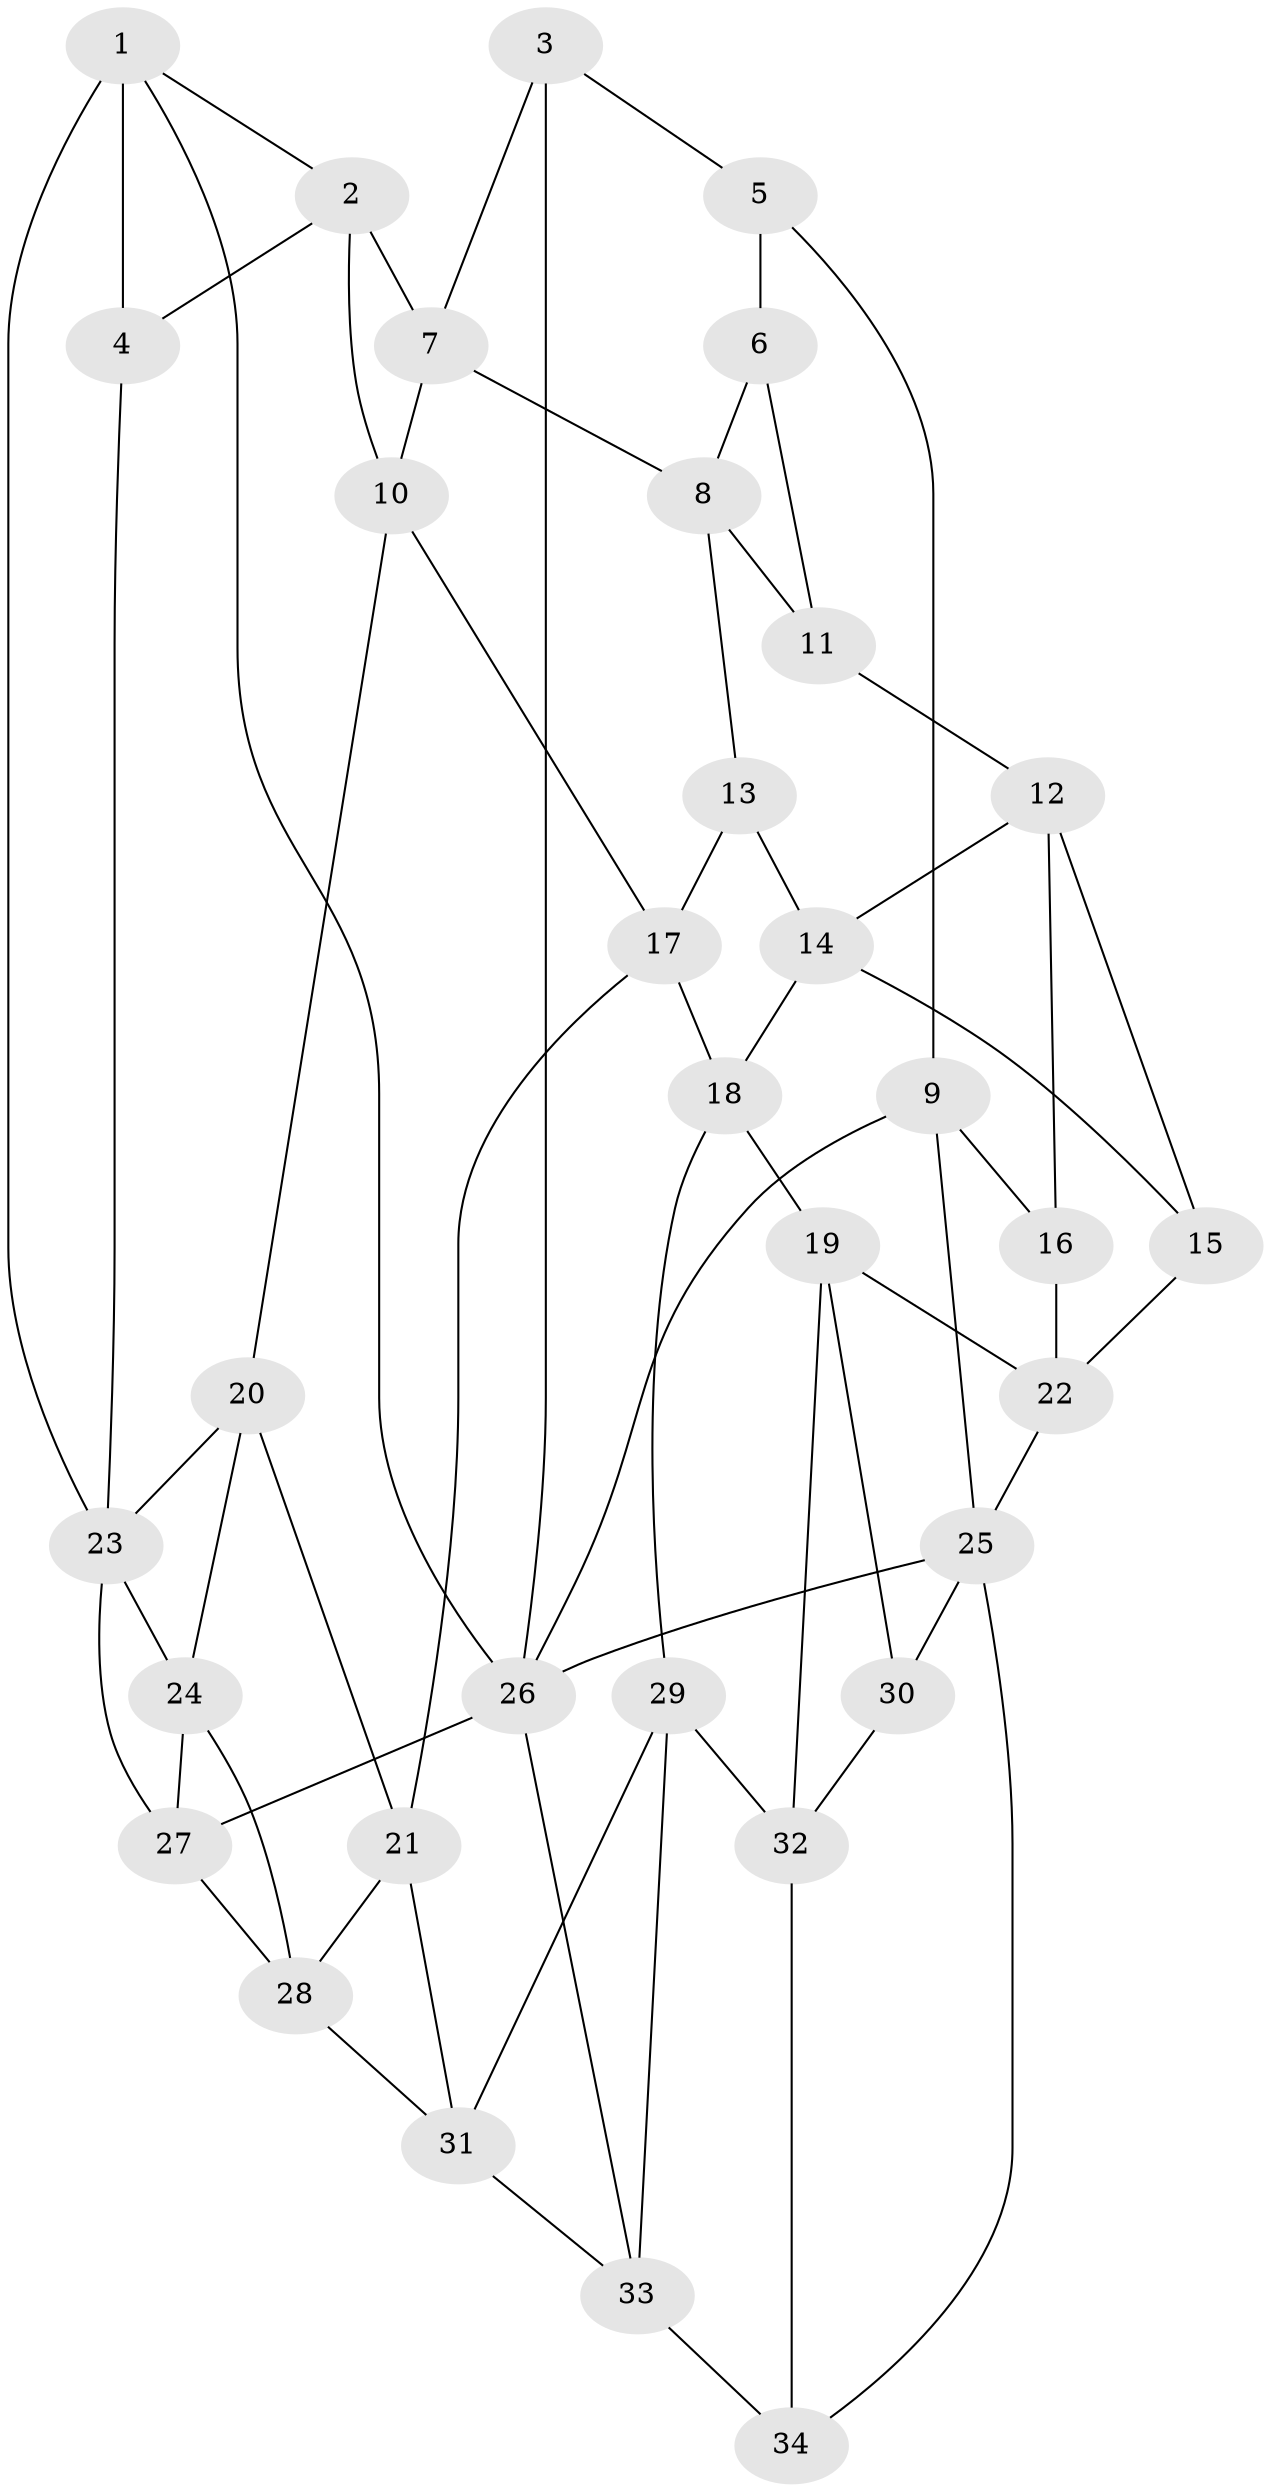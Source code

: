 // original degree distribution, {3: 0.04411764705882353, 4: 0.23529411764705882, 5: 0.4852941176470588, 6: 0.23529411764705882}
// Generated by graph-tools (version 1.1) at 2025/27/03/09/25 03:27:16]
// undirected, 34 vertices, 65 edges
graph export_dot {
graph [start="1"]
  node [color=gray90,style=filled];
  1;
  2;
  3;
  4;
  5;
  6;
  7;
  8;
  9;
  10;
  11;
  12;
  13;
  14;
  15;
  16;
  17;
  18;
  19;
  20;
  21;
  22;
  23;
  24;
  25;
  26;
  27;
  28;
  29;
  30;
  31;
  32;
  33;
  34;
  1 -- 2 [weight=1.0];
  1 -- 4 [weight=2.0];
  1 -- 23 [weight=1.0];
  1 -- 26 [weight=1.0];
  2 -- 4 [weight=1.0];
  2 -- 7 [weight=1.0];
  2 -- 10 [weight=1.0];
  3 -- 5 [weight=1.0];
  3 -- 7 [weight=1.0];
  3 -- 26 [weight=1.0];
  4 -- 23 [weight=1.0];
  5 -- 6 [weight=1.0];
  5 -- 9 [weight=1.0];
  6 -- 8 [weight=1.0];
  6 -- 11 [weight=1.0];
  7 -- 8 [weight=1.0];
  7 -- 10 [weight=1.0];
  8 -- 11 [weight=1.0];
  8 -- 13 [weight=1.0];
  9 -- 16 [weight=1.0];
  9 -- 25 [weight=1.0];
  9 -- 26 [weight=1.0];
  10 -- 17 [weight=1.0];
  10 -- 20 [weight=1.0];
  11 -- 12 [weight=1.0];
  12 -- 14 [weight=1.0];
  12 -- 15 [weight=1.0];
  12 -- 16 [weight=1.0];
  13 -- 14 [weight=1.0];
  13 -- 17 [weight=1.0];
  14 -- 15 [weight=1.0];
  14 -- 18 [weight=1.0];
  15 -- 22 [weight=2.0];
  16 -- 22 [weight=2.0];
  17 -- 18 [weight=1.0];
  17 -- 21 [weight=1.0];
  18 -- 19 [weight=1.0];
  18 -- 29 [weight=1.0];
  19 -- 22 [weight=1.0];
  19 -- 30 [weight=1.0];
  19 -- 32 [weight=1.0];
  20 -- 21 [weight=1.0];
  20 -- 23 [weight=1.0];
  20 -- 24 [weight=1.0];
  21 -- 28 [weight=1.0];
  21 -- 31 [weight=1.0];
  22 -- 25 [weight=1.0];
  23 -- 24 [weight=1.0];
  23 -- 27 [weight=1.0];
  24 -- 27 [weight=1.0];
  24 -- 28 [weight=1.0];
  25 -- 26 [weight=1.0];
  25 -- 30 [weight=1.0];
  25 -- 34 [weight=1.0];
  26 -- 27 [weight=1.0];
  26 -- 33 [weight=1.0];
  27 -- 28 [weight=1.0];
  28 -- 31 [weight=1.0];
  29 -- 31 [weight=1.0];
  29 -- 32 [weight=1.0];
  29 -- 33 [weight=1.0];
  30 -- 32 [weight=1.0];
  31 -- 33 [weight=1.0];
  32 -- 34 [weight=1.0];
  33 -- 34 [weight=1.0];
}
